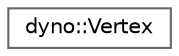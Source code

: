 digraph "Graphical Class Hierarchy"
{
 // LATEX_PDF_SIZE
  bgcolor="transparent";
  edge [fontname=Helvetica,fontsize=10,labelfontname=Helvetica,labelfontsize=10];
  node [fontname=Helvetica,fontsize=10,shape=box,height=0.2,width=0.4];
  rankdir="LR";
  Node0 [id="Node000000",label="dyno::Vertex",height=0.2,width=0.4,color="grey40", fillcolor="white", style="filled",URL="$structdyno_1_1_vertex.html",tooltip=" "];
}
